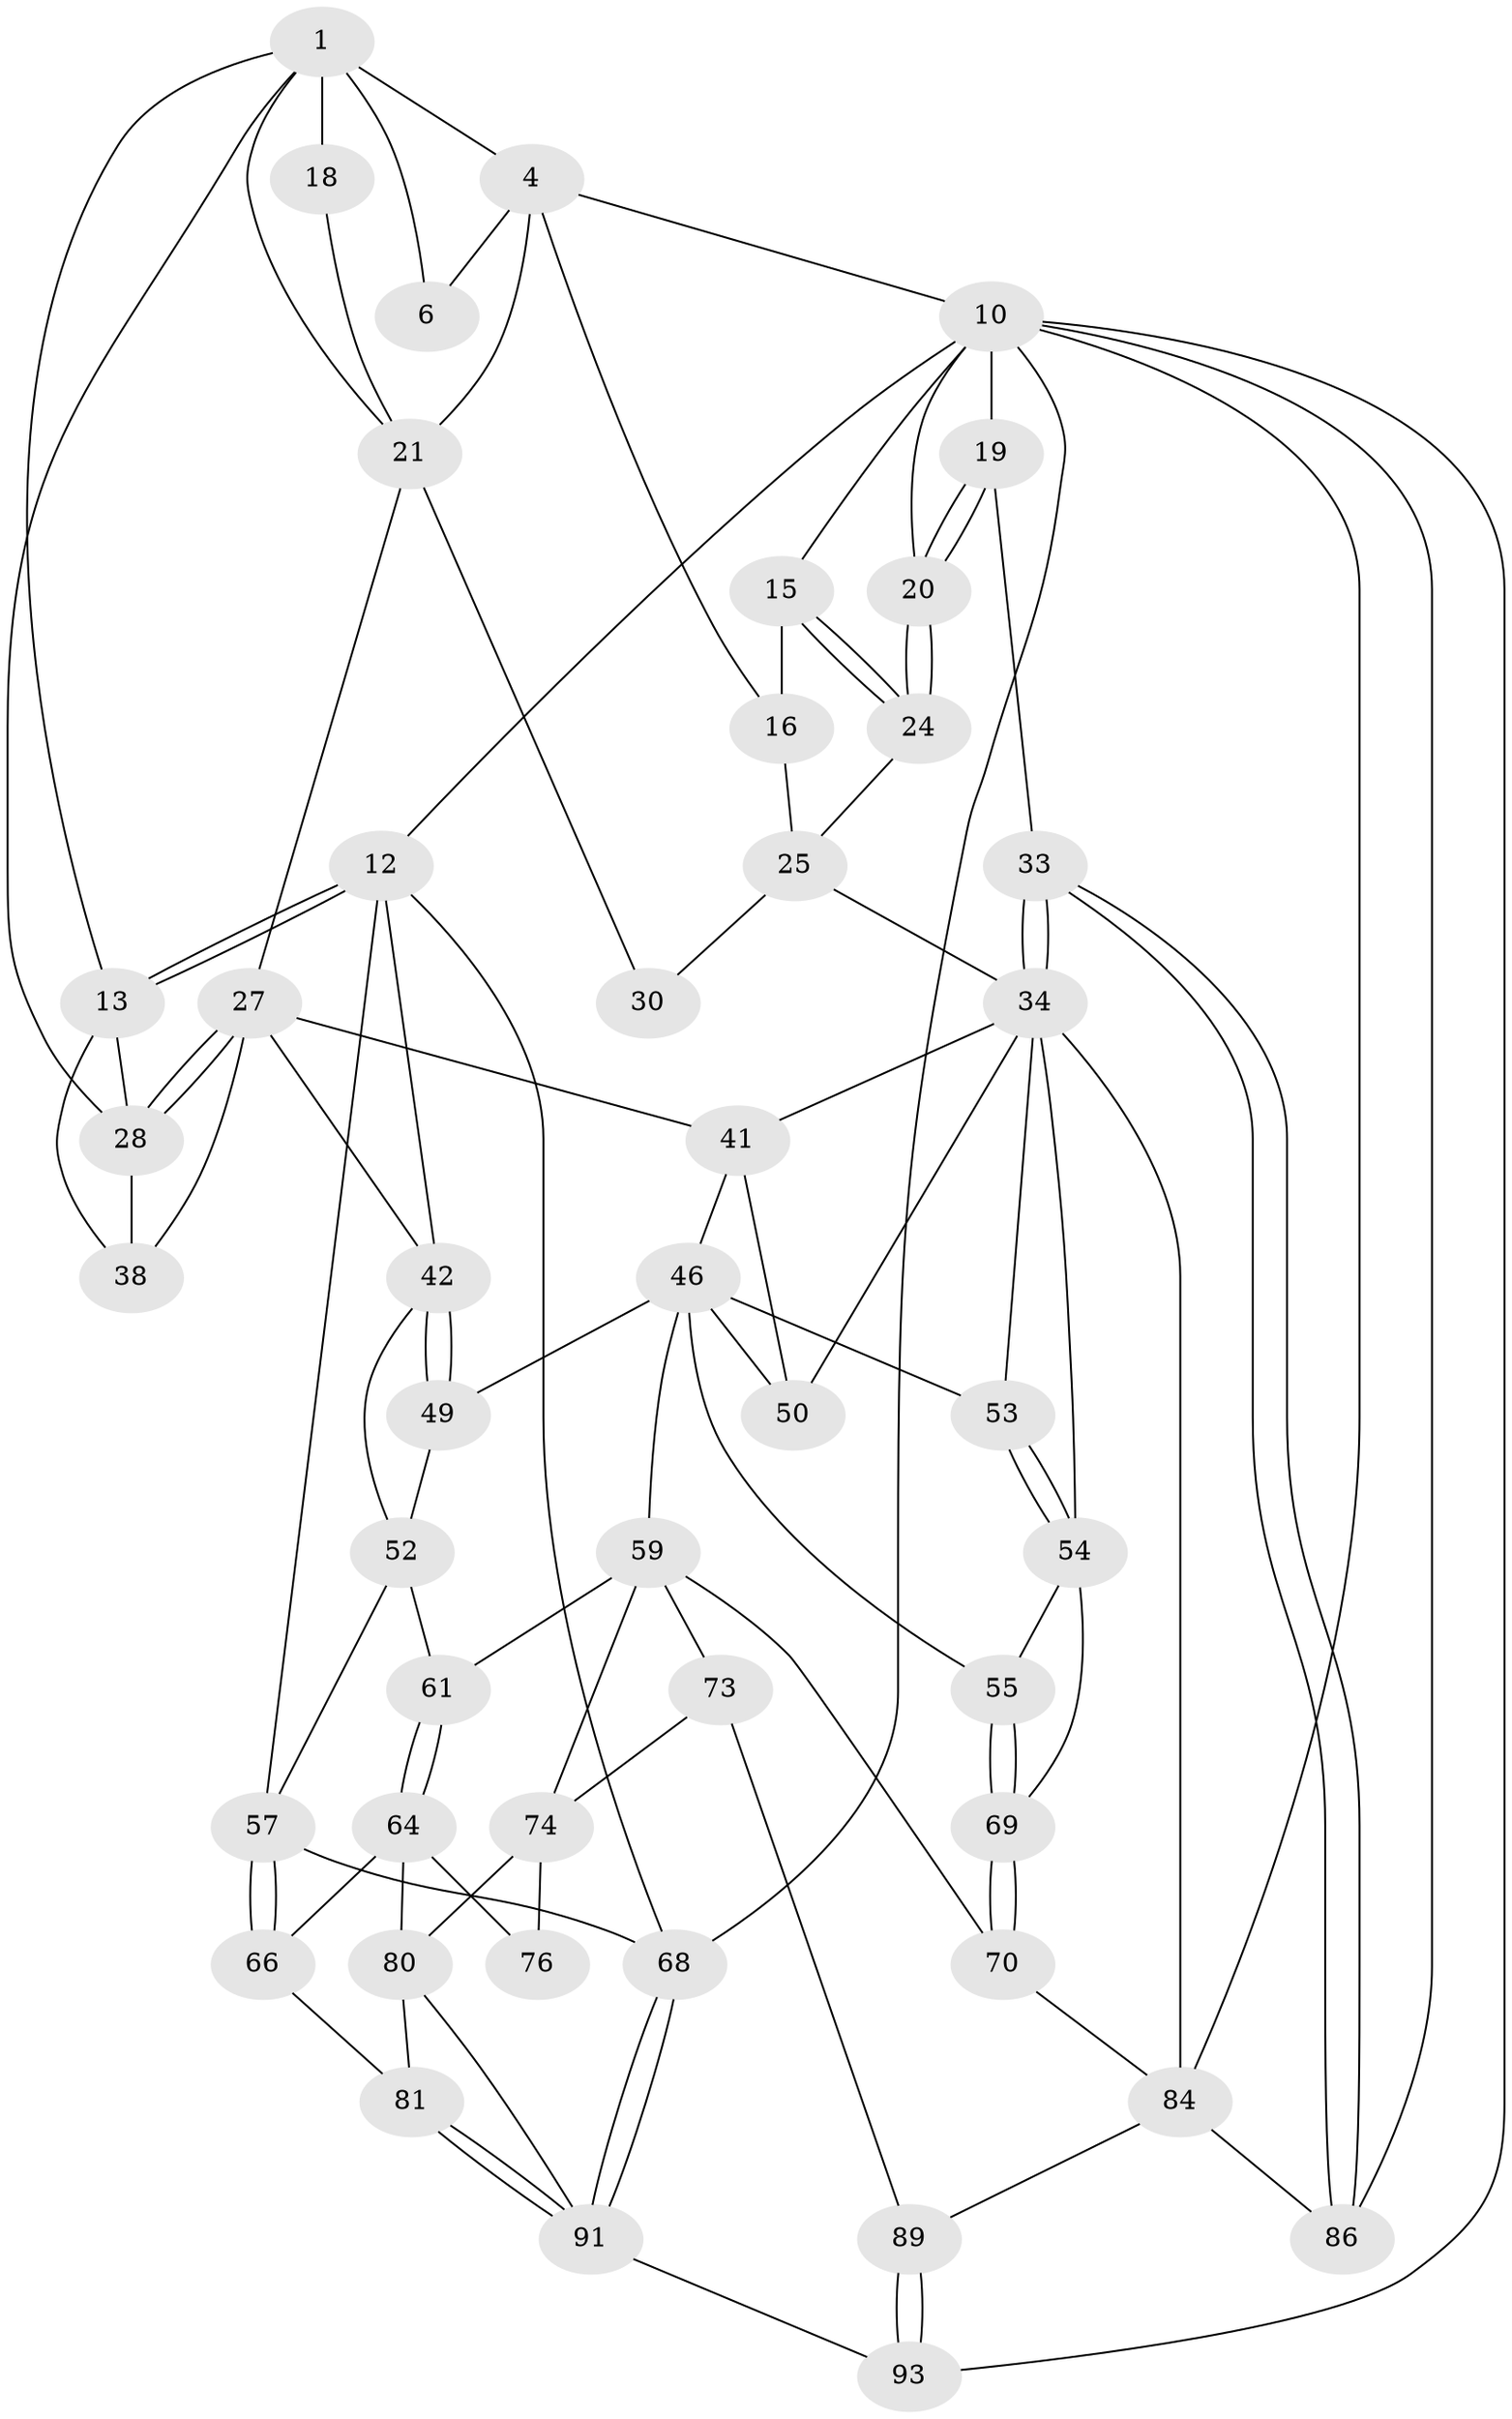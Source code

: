 // original degree distribution, {3: 0.02127659574468085, 4: 0.26595744680851063, 5: 0.46808510638297873, 6: 0.24468085106382978}
// Generated by graph-tools (version 1.1) at 2025/28/03/15/25 16:28:04]
// undirected, 47 vertices, 105 edges
graph export_dot {
graph [start="1"]
  node [color=gray90,style=filled];
  1 [pos="+0.5562250515631967+0",super="+2+7"];
  4 [pos="+0.6974012329133432+0.0016236121325951013",super="+5+17"];
  6 [pos="+0.5549872100003183+0"];
  10 [pos="+0.8672884636432749+0",super="+11+14"];
  12 [pos="+0+0",super="+44"];
  13 [pos="+0+0",super="+32"];
  15 [pos="+0.7987461649310426+0.038940609278075175"];
  16 [pos="+0.7602338343056757+0.07069705633962373"];
  18 [pos="+0.5282503666507846+0.06286438891617595"];
  19 [pos="+1+0.41848150924003297"];
  20 [pos="+0.9287263910670196+0.20409953552626223"];
  21 [pos="+0.6234883285620899+0.07633310748656594",super="+23+22"];
  24 [pos="+0.8688331973793281+0.1401544007636806"];
  25 [pos="+0.7689346233857914+0.09833625623314936",super="+29"];
  27 [pos="+0.488249673875479+0.25557124570962836",super="+36"];
  28 [pos="+0.45894908282164476+0.13214054494865093",super="+31"];
  30 [pos="+0.6666382363437255+0.2434477478059847"];
  33 [pos="+1+0.44309437188553297"];
  34 [pos="+0.9901792701565498+0.44793154096537596",super="+62+35"];
  38 [pos="+0.3197540329015729+0.2867602798410197"];
  41 [pos="+0.5056936334398178+0.36974028570919437",super="+45"];
  42 [pos="+0.3557644954776179+0.3353925271064674",super="+43"];
  46 [pos="+0.5025063270221981+0.5397128105182205",super="+51+47"];
  49 [pos="+0.35007675157150625+0.4305511994299254"];
  50 [pos="+0.5998959682495892+0.46536086226714407"];
  52 [pos="+0.1805060419312316+0.5004319112317465",super="+56"];
  53 [pos="+0.6136610469914558+0.5297179251207351"];
  54 [pos="+0.5723941594889927+0.5748719237479651",super="+63"];
  55 [pos="+0.5264272700951053+0.5934050351324852"];
  57 [pos="+0.05241744558220774+0.5295754952389999",super="+58"];
  59 [pos="+0.3469989098086705+0.5721912756879696",super="+60+71"];
  61 [pos="+0.21995821868051105+0.6113791741878553"];
  64 [pos="+0.21927422160844567+0.612660951428713",super="+77+65"];
  66 [pos="+0.08175625949266799+0.69630214202697",super="+72"];
  68 [pos="+0+1"];
  69 [pos="+0.5518704024106191+0.7380361698349275"];
  70 [pos="+0.5485836655575734+0.74451448610307"];
  73 [pos="+0.3530205798955788+0.7783186688338439",super="+90"];
  74 [pos="+0.3177277293799258+0.7927794742628884",super="+75+82"];
  76 [pos="+0.2719463824650858+0.7360600985416694"];
  80 [pos="+0.17679843860476657+0.855653082669508",super="+83"];
  81 [pos="+0.09171891032156645+0.7909061866446213"];
  84 [pos="+0.752655825945315+0.9016971775016767",super="+87+85"];
  86 [pos="+1+0.6363527262115304"];
  89 [pos="+0.5048559974530751+0.9040954415014563"];
  91 [pos="+0+1",super="+92"];
  93 [pos="+0.4471620341080252+1"];
  1 -- 18 [weight=2];
  1 -- 4;
  1 -- 21;
  1 -- 6;
  1 -- 28;
  1 -- 13;
  4 -- 10;
  4 -- 6;
  4 -- 16;
  4 -- 21;
  10 -- 19;
  10 -- 68;
  10 -- 86;
  10 -- 12;
  10 -- 93;
  10 -- 84;
  10 -- 20;
  10 -- 15;
  12 -- 13;
  12 -- 13;
  12 -- 68;
  12 -- 57;
  12 -- 42;
  13 -- 38;
  13 -- 28;
  15 -- 16;
  15 -- 24;
  15 -- 24;
  16 -- 25;
  18 -- 21;
  19 -- 20;
  19 -- 20;
  19 -- 33;
  20 -- 24;
  20 -- 24;
  21 -- 30 [weight=2];
  21 -- 27;
  24 -- 25;
  25 -- 30;
  25 -- 34;
  27 -- 28;
  27 -- 28;
  27 -- 41;
  27 -- 42;
  27 -- 38;
  28 -- 38;
  33 -- 34;
  33 -- 34;
  33 -- 86;
  33 -- 86;
  34 -- 84;
  34 -- 54;
  34 -- 50;
  34 -- 53;
  34 -- 41;
  41 -- 50;
  41 -- 46;
  42 -- 49;
  42 -- 49;
  42 -- 52;
  46 -- 50;
  46 -- 53;
  46 -- 49;
  46 -- 59;
  46 -- 55;
  49 -- 52;
  52 -- 57;
  52 -- 61;
  53 -- 54;
  53 -- 54;
  54 -- 55;
  54 -- 69;
  55 -- 69;
  55 -- 69;
  57 -- 66 [weight=2];
  57 -- 66;
  57 -- 68;
  59 -- 61;
  59 -- 74;
  59 -- 73;
  59 -- 70;
  61 -- 64;
  61 -- 64;
  64 -- 76 [weight=2];
  64 -- 66;
  64 -- 80;
  66 -- 81;
  68 -- 91;
  68 -- 91;
  69 -- 70;
  69 -- 70;
  70 -- 84;
  73 -- 74 [weight=2];
  73 -- 89;
  74 -- 76;
  74 -- 80;
  80 -- 81;
  80 -- 91;
  81 -- 91;
  81 -- 91;
  84 -- 86;
  84 -- 89;
  89 -- 93;
  89 -- 93;
  91 -- 93;
}
